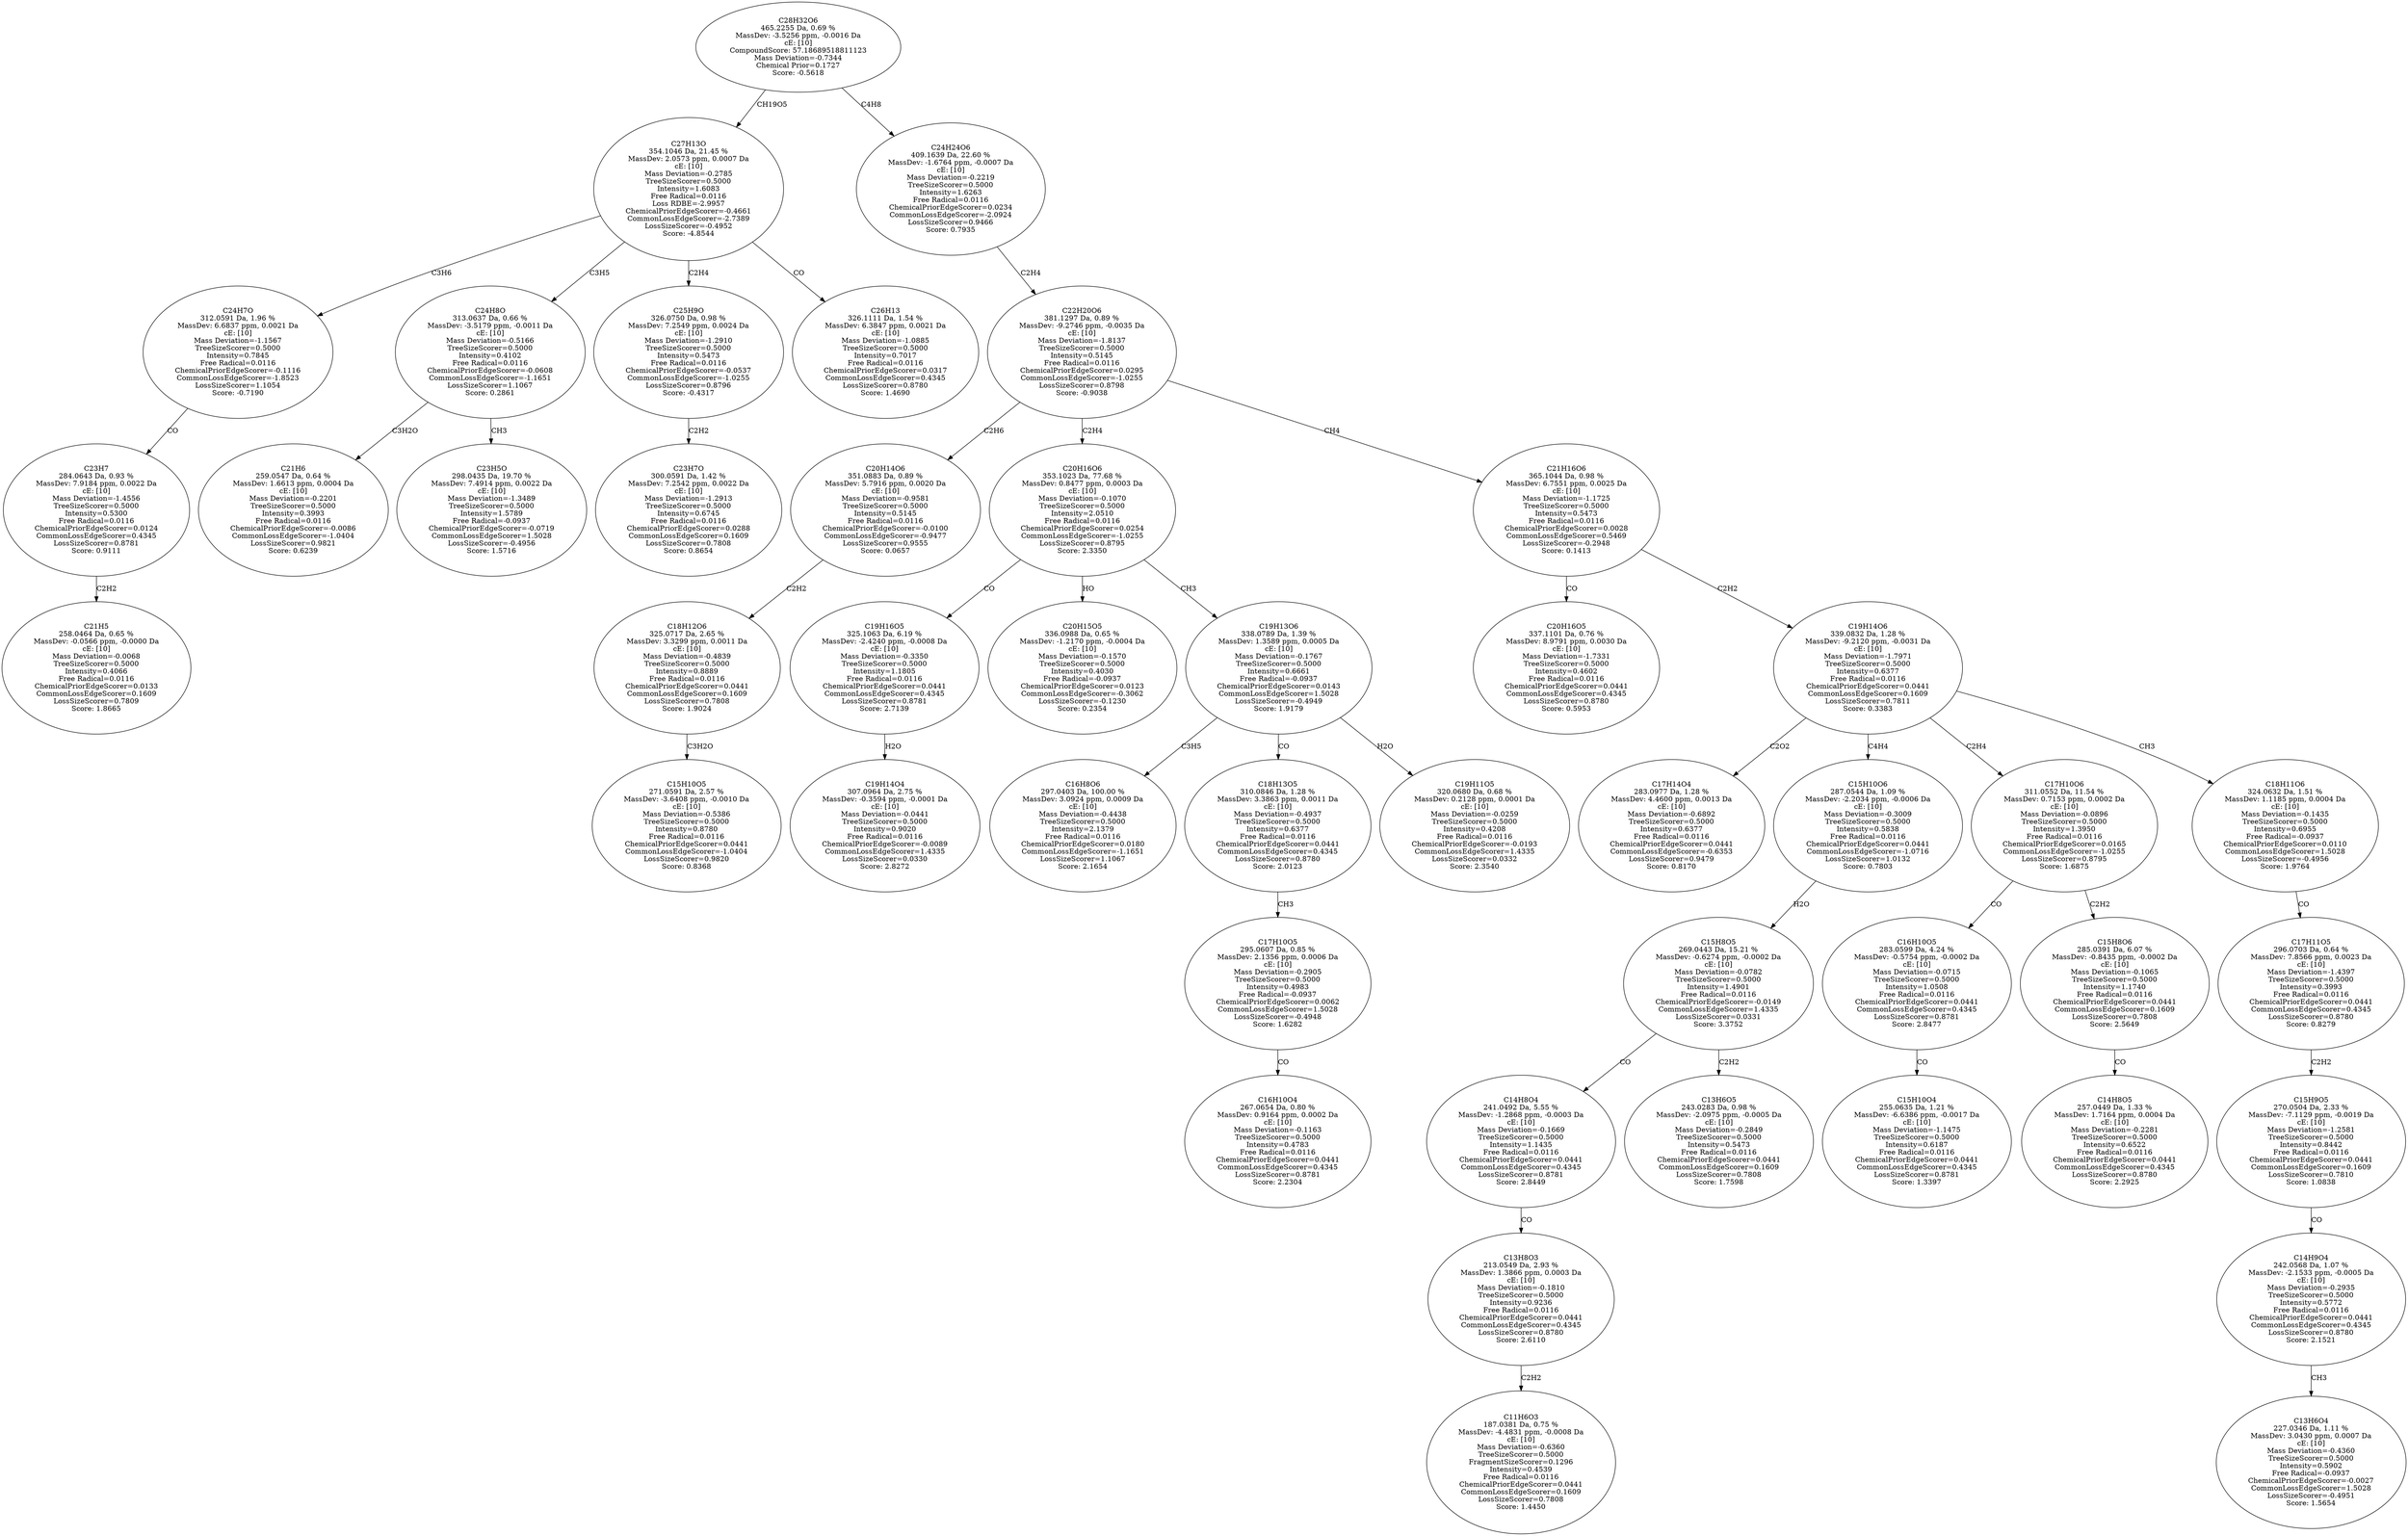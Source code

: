 strict digraph {
v1 [label="C21H5\n258.0464 Da, 0.65 %\nMassDev: -0.0566 ppm, -0.0000 Da\ncE: [10]\nMass Deviation=-0.0068\nTreeSizeScorer=0.5000\nIntensity=0.4066\nFree Radical=0.0116\nChemicalPriorEdgeScorer=0.0133\nCommonLossEdgeScorer=0.1609\nLossSizeScorer=0.7809\nScore: 1.8665"];
v2 [label="C23H7\n284.0643 Da, 0.93 %\nMassDev: 7.9184 ppm, 0.0022 Da\ncE: [10]\nMass Deviation=-1.4556\nTreeSizeScorer=0.5000\nIntensity=0.5300\nFree Radical=0.0116\nChemicalPriorEdgeScorer=0.0124\nCommonLossEdgeScorer=0.4345\nLossSizeScorer=0.8781\nScore: 0.9111"];
v3 [label="C24H7O\n312.0591 Da, 1.96 %\nMassDev: 6.6837 ppm, 0.0021 Da\ncE: [10]\nMass Deviation=-1.1567\nTreeSizeScorer=0.5000\nIntensity=0.7845\nFree Radical=0.0116\nChemicalPriorEdgeScorer=-0.1116\nCommonLossEdgeScorer=-1.8523\nLossSizeScorer=1.1054\nScore: -0.7190"];
v4 [label="C21H6\n259.0547 Da, 0.64 %\nMassDev: 1.6613 ppm, 0.0004 Da\ncE: [10]\nMass Deviation=-0.2201\nTreeSizeScorer=0.5000\nIntensity=0.3993\nFree Radical=0.0116\nChemicalPriorEdgeScorer=-0.0086\nCommonLossEdgeScorer=-1.0404\nLossSizeScorer=0.9821\nScore: 0.6239"];
v5 [label="C23H5O\n298.0435 Da, 19.70 %\nMassDev: 7.4914 ppm, 0.0022 Da\ncE: [10]\nMass Deviation=-1.3489\nTreeSizeScorer=0.5000\nIntensity=1.5789\nFree Radical=-0.0937\nChemicalPriorEdgeScorer=-0.0719\nCommonLossEdgeScorer=1.5028\nLossSizeScorer=-0.4956\nScore: 1.5716"];
v6 [label="C24H8O\n313.0637 Da, 0.66 %\nMassDev: -3.5179 ppm, -0.0011 Da\ncE: [10]\nMass Deviation=-0.5166\nTreeSizeScorer=0.5000\nIntensity=0.4102\nFree Radical=0.0116\nChemicalPriorEdgeScorer=-0.0608\nCommonLossEdgeScorer=-1.1651\nLossSizeScorer=1.1067\nScore: 0.2861"];
v7 [label="C23H7O\n300.0591 Da, 1.42 %\nMassDev: 7.2542 ppm, 0.0022 Da\ncE: [10]\nMass Deviation=-1.2913\nTreeSizeScorer=0.5000\nIntensity=0.6745\nFree Radical=0.0116\nChemicalPriorEdgeScorer=0.0288\nCommonLossEdgeScorer=0.1609\nLossSizeScorer=0.7808\nScore: 0.8654"];
v8 [label="C25H9O\n326.0750 Da, 0.98 %\nMassDev: 7.2549 ppm, 0.0024 Da\ncE: [10]\nMass Deviation=-1.2910\nTreeSizeScorer=0.5000\nIntensity=0.5473\nFree Radical=0.0116\nChemicalPriorEdgeScorer=-0.0537\nCommonLossEdgeScorer=-1.0255\nLossSizeScorer=0.8796\nScore: -0.4317"];
v9 [label="C26H13\n326.1111 Da, 1.54 %\nMassDev: 6.3847 ppm, 0.0021 Da\ncE: [10]\nMass Deviation=-1.0885\nTreeSizeScorer=0.5000\nIntensity=0.7017\nFree Radical=0.0116\nChemicalPriorEdgeScorer=0.0317\nCommonLossEdgeScorer=0.4345\nLossSizeScorer=0.8780\nScore: 1.4690"];
v10 [label="C27H13O\n354.1046 Da, 21.45 %\nMassDev: 2.0573 ppm, 0.0007 Da\ncE: [10]\nMass Deviation=-0.2785\nTreeSizeScorer=0.5000\nIntensity=1.6083\nFree Radical=0.0116\nLoss RDBE=-2.9957\nChemicalPriorEdgeScorer=-0.4661\nCommonLossEdgeScorer=-2.7389\nLossSizeScorer=-0.4952\nScore: -4.8544"];
v11 [label="C15H10O5\n271.0591 Da, 2.57 %\nMassDev: -3.6408 ppm, -0.0010 Da\ncE: [10]\nMass Deviation=-0.5386\nTreeSizeScorer=0.5000\nIntensity=0.8780\nFree Radical=0.0116\nChemicalPriorEdgeScorer=0.0441\nCommonLossEdgeScorer=-1.0404\nLossSizeScorer=0.9820\nScore: 0.8368"];
v12 [label="C18H12O6\n325.0717 Da, 2.65 %\nMassDev: 3.3299 ppm, 0.0011 Da\ncE: [10]\nMass Deviation=-0.4839\nTreeSizeScorer=0.5000\nIntensity=0.8889\nFree Radical=0.0116\nChemicalPriorEdgeScorer=0.0441\nCommonLossEdgeScorer=0.1609\nLossSizeScorer=0.7808\nScore: 1.9024"];
v13 [label="C20H14O6\n351.0883 Da, 0.89 %\nMassDev: 5.7916 ppm, 0.0020 Da\ncE: [10]\nMass Deviation=-0.9581\nTreeSizeScorer=0.5000\nIntensity=0.5145\nFree Radical=0.0116\nChemicalPriorEdgeScorer=-0.0100\nCommonLossEdgeScorer=-0.9477\nLossSizeScorer=0.9555\nScore: 0.0657"];
v14 [label="C19H14O4\n307.0964 Da, 2.75 %\nMassDev: -0.3594 ppm, -0.0001 Da\ncE: [10]\nMass Deviation=-0.0441\nTreeSizeScorer=0.5000\nIntensity=0.9020\nFree Radical=0.0116\nChemicalPriorEdgeScorer=-0.0089\nCommonLossEdgeScorer=1.4335\nLossSizeScorer=0.0330\nScore: 2.8272"];
v15 [label="C19H16O5\n325.1063 Da, 6.19 %\nMassDev: -2.4240 ppm, -0.0008 Da\ncE: [10]\nMass Deviation=-0.3350\nTreeSizeScorer=0.5000\nIntensity=1.1805\nFree Radical=0.0116\nChemicalPriorEdgeScorer=0.0441\nCommonLossEdgeScorer=0.4345\nLossSizeScorer=0.8781\nScore: 2.7139"];
v16 [label="C20H15O5\n336.0988 Da, 0.65 %\nMassDev: -1.2170 ppm, -0.0004 Da\ncE: [10]\nMass Deviation=-0.1570\nTreeSizeScorer=0.5000\nIntensity=0.4030\nFree Radical=-0.0937\nChemicalPriorEdgeScorer=0.0123\nCommonLossEdgeScorer=-0.3062\nLossSizeScorer=-0.1230\nScore: 0.2354"];
v17 [label="C16H8O6\n297.0403 Da, 100.00 %\nMassDev: 3.0924 ppm, 0.0009 Da\ncE: [10]\nMass Deviation=-0.4438\nTreeSizeScorer=0.5000\nIntensity=2.1379\nFree Radical=0.0116\nChemicalPriorEdgeScorer=0.0180\nCommonLossEdgeScorer=-1.1651\nLossSizeScorer=1.1067\nScore: 2.1654"];
v18 [label="C16H10O4\n267.0654 Da, 0.80 %\nMassDev: 0.9164 ppm, 0.0002 Da\ncE: [10]\nMass Deviation=-0.1163\nTreeSizeScorer=0.5000\nIntensity=0.4783\nFree Radical=0.0116\nChemicalPriorEdgeScorer=0.0441\nCommonLossEdgeScorer=0.4345\nLossSizeScorer=0.8781\nScore: 2.2304"];
v19 [label="C17H10O5\n295.0607 Da, 0.85 %\nMassDev: 2.1356 ppm, 0.0006 Da\ncE: [10]\nMass Deviation=-0.2905\nTreeSizeScorer=0.5000\nIntensity=0.4983\nFree Radical=-0.0937\nChemicalPriorEdgeScorer=0.0062\nCommonLossEdgeScorer=1.5028\nLossSizeScorer=-0.4948\nScore: 1.6282"];
v20 [label="C18H13O5\n310.0846 Da, 1.28 %\nMassDev: 3.3863 ppm, 0.0011 Da\ncE: [10]\nMass Deviation=-0.4937\nTreeSizeScorer=0.5000\nIntensity=0.6377\nFree Radical=0.0116\nChemicalPriorEdgeScorer=0.0441\nCommonLossEdgeScorer=0.4345\nLossSizeScorer=0.8780\nScore: 2.0123"];
v21 [label="C19H11O5\n320.0680 Da, 0.68 %\nMassDev: 0.2128 ppm, 0.0001 Da\ncE: [10]\nMass Deviation=-0.0259\nTreeSizeScorer=0.5000\nIntensity=0.4208\nFree Radical=0.0116\nChemicalPriorEdgeScorer=-0.0193\nCommonLossEdgeScorer=1.4335\nLossSizeScorer=0.0332\nScore: 2.3540"];
v22 [label="C19H13O6\n338.0789 Da, 1.39 %\nMassDev: 1.3589 ppm, 0.0005 Da\ncE: [10]\nMass Deviation=-0.1767\nTreeSizeScorer=0.5000\nIntensity=0.6661\nFree Radical=-0.0937\nChemicalPriorEdgeScorer=0.0143\nCommonLossEdgeScorer=1.5028\nLossSizeScorer=-0.4949\nScore: 1.9179"];
v23 [label="C20H16O6\n353.1023 Da, 77.68 %\nMassDev: 0.8477 ppm, 0.0003 Da\ncE: [10]\nMass Deviation=-0.1070\nTreeSizeScorer=0.5000\nIntensity=2.0510\nFree Radical=0.0116\nChemicalPriorEdgeScorer=0.0254\nCommonLossEdgeScorer=-1.0255\nLossSizeScorer=0.8795\nScore: 2.3350"];
v24 [label="C20H16O5\n337.1101 Da, 0.76 %\nMassDev: 8.9791 ppm, 0.0030 Da\ncE: [10]\nMass Deviation=-1.7331\nTreeSizeScorer=0.5000\nIntensity=0.4602\nFree Radical=0.0116\nChemicalPriorEdgeScorer=0.0441\nCommonLossEdgeScorer=0.4345\nLossSizeScorer=0.8780\nScore: 0.5953"];
v25 [label="C17H14O4\n283.0977 Da, 1.28 %\nMassDev: 4.4600 ppm, 0.0013 Da\ncE: [10]\nMass Deviation=-0.6892\nTreeSizeScorer=0.5000\nIntensity=0.6377\nFree Radical=0.0116\nChemicalPriorEdgeScorer=0.0441\nCommonLossEdgeScorer=-0.6353\nLossSizeScorer=0.9479\nScore: 0.8170"];
v26 [label="C11H6O3\n187.0381 Da, 0.75 %\nMassDev: -4.4831 ppm, -0.0008 Da\ncE: [10]\nMass Deviation=-0.6360\nTreeSizeScorer=0.5000\nFragmentSizeScorer=0.1296\nIntensity=0.4539\nFree Radical=0.0116\nChemicalPriorEdgeScorer=0.0441\nCommonLossEdgeScorer=0.1609\nLossSizeScorer=0.7808\nScore: 1.4450"];
v27 [label="C13H8O3\n213.0549 Da, 2.93 %\nMassDev: 1.3866 ppm, 0.0003 Da\ncE: [10]\nMass Deviation=-0.1810\nTreeSizeScorer=0.5000\nIntensity=0.9236\nFree Radical=0.0116\nChemicalPriorEdgeScorer=0.0441\nCommonLossEdgeScorer=0.4345\nLossSizeScorer=0.8780\nScore: 2.6110"];
v28 [label="C14H8O4\n241.0492 Da, 5.55 %\nMassDev: -1.2868 ppm, -0.0003 Da\ncE: [10]\nMass Deviation=-0.1669\nTreeSizeScorer=0.5000\nIntensity=1.1435\nFree Radical=0.0116\nChemicalPriorEdgeScorer=0.0441\nCommonLossEdgeScorer=0.4345\nLossSizeScorer=0.8781\nScore: 2.8449"];
v29 [label="C13H6O5\n243.0283 Da, 0.98 %\nMassDev: -2.0975 ppm, -0.0005 Da\ncE: [10]\nMass Deviation=-0.2849\nTreeSizeScorer=0.5000\nIntensity=0.5473\nFree Radical=0.0116\nChemicalPriorEdgeScorer=0.0441\nCommonLossEdgeScorer=0.1609\nLossSizeScorer=0.7808\nScore: 1.7598"];
v30 [label="C15H8O5\n269.0443 Da, 15.21 %\nMassDev: -0.6274 ppm, -0.0002 Da\ncE: [10]\nMass Deviation=-0.0782\nTreeSizeScorer=0.5000\nIntensity=1.4901\nFree Radical=0.0116\nChemicalPriorEdgeScorer=-0.0149\nCommonLossEdgeScorer=1.4335\nLossSizeScorer=0.0331\nScore: 3.3752"];
v31 [label="C15H10O6\n287.0544 Da, 1.09 %\nMassDev: -2.2034 ppm, -0.0006 Da\ncE: [10]\nMass Deviation=-0.3009\nTreeSizeScorer=0.5000\nIntensity=0.5838\nFree Radical=0.0116\nChemicalPriorEdgeScorer=0.0441\nCommonLossEdgeScorer=-1.0716\nLossSizeScorer=1.0132\nScore: 0.7803"];
v32 [label="C15H10O4\n255.0635 Da, 1.21 %\nMassDev: -6.6386 ppm, -0.0017 Da\ncE: [10]\nMass Deviation=-1.1475\nTreeSizeScorer=0.5000\nIntensity=0.6187\nFree Radical=0.0116\nChemicalPriorEdgeScorer=0.0441\nCommonLossEdgeScorer=0.4345\nLossSizeScorer=0.8781\nScore: 1.3397"];
v33 [label="C16H10O5\n283.0599 Da, 4.24 %\nMassDev: -0.5754 ppm, -0.0002 Da\ncE: [10]\nMass Deviation=-0.0715\nTreeSizeScorer=0.5000\nIntensity=1.0508\nFree Radical=0.0116\nChemicalPriorEdgeScorer=0.0441\nCommonLossEdgeScorer=0.4345\nLossSizeScorer=0.8781\nScore: 2.8477"];
v34 [label="C14H8O5\n257.0449 Da, 1.33 %\nMassDev: 1.7164 ppm, 0.0004 Da\ncE: [10]\nMass Deviation=-0.2281\nTreeSizeScorer=0.5000\nIntensity=0.6522\nFree Radical=0.0116\nChemicalPriorEdgeScorer=0.0441\nCommonLossEdgeScorer=0.4345\nLossSizeScorer=0.8780\nScore: 2.2925"];
v35 [label="C15H8O6\n285.0391 Da, 6.07 %\nMassDev: -0.8435 ppm, -0.0002 Da\ncE: [10]\nMass Deviation=-0.1065\nTreeSizeScorer=0.5000\nIntensity=1.1740\nFree Radical=0.0116\nChemicalPriorEdgeScorer=0.0441\nCommonLossEdgeScorer=0.1609\nLossSizeScorer=0.7808\nScore: 2.5649"];
v36 [label="C17H10O6\n311.0552 Da, 11.54 %\nMassDev: 0.7153 ppm, 0.0002 Da\ncE: [10]\nMass Deviation=-0.0896\nTreeSizeScorer=0.5000\nIntensity=1.3950\nFree Radical=0.0116\nChemicalPriorEdgeScorer=0.0165\nCommonLossEdgeScorer=-1.0255\nLossSizeScorer=0.8795\nScore: 1.6875"];
v37 [label="C13H6O4\n227.0346 Da, 1.11 %\nMassDev: 3.0430 ppm, 0.0007 Da\ncE: [10]\nMass Deviation=-0.4360\nTreeSizeScorer=0.5000\nIntensity=0.5902\nFree Radical=-0.0937\nChemicalPriorEdgeScorer=-0.0027\nCommonLossEdgeScorer=1.5028\nLossSizeScorer=-0.4951\nScore: 1.5654"];
v38 [label="C14H9O4\n242.0568 Da, 1.07 %\nMassDev: -2.1533 ppm, -0.0005 Da\ncE: [10]\nMass Deviation=-0.2935\nTreeSizeScorer=0.5000\nIntensity=0.5772\nFree Radical=0.0116\nChemicalPriorEdgeScorer=0.0441\nCommonLossEdgeScorer=0.4345\nLossSizeScorer=0.8780\nScore: 2.1521"];
v39 [label="C15H9O5\n270.0504 Da, 2.33 %\nMassDev: -7.1129 ppm, -0.0019 Da\ncE: [10]\nMass Deviation=-1.2581\nTreeSizeScorer=0.5000\nIntensity=0.8442\nFree Radical=0.0116\nChemicalPriorEdgeScorer=0.0441\nCommonLossEdgeScorer=0.1609\nLossSizeScorer=0.7810\nScore: 1.0838"];
v40 [label="C17H11O5\n296.0703 Da, 0.64 %\nMassDev: 7.8566 ppm, 0.0023 Da\ncE: [10]\nMass Deviation=-1.4397\nTreeSizeScorer=0.5000\nIntensity=0.3993\nFree Radical=0.0116\nChemicalPriorEdgeScorer=0.0441\nCommonLossEdgeScorer=0.4345\nLossSizeScorer=0.8780\nScore: 0.8279"];
v41 [label="C18H11O6\n324.0632 Da, 1.51 %\nMassDev: 1.1185 ppm, 0.0004 Da\ncE: [10]\nMass Deviation=-0.1435\nTreeSizeScorer=0.5000\nIntensity=0.6955\nFree Radical=-0.0937\nChemicalPriorEdgeScorer=0.0110\nCommonLossEdgeScorer=1.5028\nLossSizeScorer=-0.4956\nScore: 1.9764"];
v42 [label="C19H14O6\n339.0832 Da, 1.28 %\nMassDev: -9.2120 ppm, -0.0031 Da\ncE: [10]\nMass Deviation=-1.7971\nTreeSizeScorer=0.5000\nIntensity=0.6377\nFree Radical=0.0116\nChemicalPriorEdgeScorer=0.0441\nCommonLossEdgeScorer=0.1609\nLossSizeScorer=0.7811\nScore: 0.3383"];
v43 [label="C21H16O6\n365.1044 Da, 0.98 %\nMassDev: 6.7551 ppm, 0.0025 Da\ncE: [10]\nMass Deviation=-1.1725\nTreeSizeScorer=0.5000\nIntensity=0.5473\nFree Radical=0.0116\nChemicalPriorEdgeScorer=0.0028\nCommonLossEdgeScorer=0.5469\nLossSizeScorer=-0.2948\nScore: 0.1413"];
v44 [label="C22H20O6\n381.1297 Da, 0.89 %\nMassDev: -9.2746 ppm, -0.0035 Da\ncE: [10]\nMass Deviation=-1.8137\nTreeSizeScorer=0.5000\nIntensity=0.5145\nFree Radical=0.0116\nChemicalPriorEdgeScorer=0.0295\nCommonLossEdgeScorer=-1.0255\nLossSizeScorer=0.8798\nScore: -0.9038"];
v45 [label="C24H24O6\n409.1639 Da, 22.60 %\nMassDev: -1.6764 ppm, -0.0007 Da\ncE: [10]\nMass Deviation=-0.2219\nTreeSizeScorer=0.5000\nIntensity=1.6263\nFree Radical=0.0116\nChemicalPriorEdgeScorer=0.0234\nCommonLossEdgeScorer=-2.0924\nLossSizeScorer=0.9466\nScore: 0.7935"];
v46 [label="C28H32O6\n465.2255 Da, 0.69 %\nMassDev: -3.5256 ppm, -0.0016 Da\ncE: [10]\nCompoundScore: 57.18689518811123\nMass Deviation=-0.7344\nChemical Prior=0.1727\nScore: -0.5618"];
v2 -> v1 [label="C2H2"];
v3 -> v2 [label="CO"];
v10 -> v3 [label="C3H6"];
v6 -> v4 [label="C3H2O"];
v6 -> v5 [label="CH3"];
v10 -> v6 [label="C3H5"];
v8 -> v7 [label="C2H2"];
v10 -> v8 [label="C2H4"];
v10 -> v9 [label="CO"];
v46 -> v10 [label="CH19O5"];
v12 -> v11 [label="C3H2O"];
v13 -> v12 [label="C2H2"];
v44 -> v13 [label="C2H6"];
v15 -> v14 [label="H2O"];
v23 -> v15 [label="CO"];
v23 -> v16 [label="HO"];
v22 -> v17 [label="C3H5"];
v19 -> v18 [label="CO"];
v20 -> v19 [label="CH3"];
v22 -> v20 [label="CO"];
v22 -> v21 [label="H2O"];
v23 -> v22 [label="CH3"];
v44 -> v23 [label="C2H4"];
v43 -> v24 [label="CO"];
v42 -> v25 [label="C2O2"];
v27 -> v26 [label="C2H2"];
v28 -> v27 [label="CO"];
v30 -> v28 [label="CO"];
v30 -> v29 [label="C2H2"];
v31 -> v30 [label="H2O"];
v42 -> v31 [label="C4H4"];
v33 -> v32 [label="CO"];
v36 -> v33 [label="CO"];
v35 -> v34 [label="CO"];
v36 -> v35 [label="C2H2"];
v42 -> v36 [label="C2H4"];
v38 -> v37 [label="CH3"];
v39 -> v38 [label="CO"];
v40 -> v39 [label="C2H2"];
v41 -> v40 [label="CO"];
v42 -> v41 [label="CH3"];
v43 -> v42 [label="C2H2"];
v44 -> v43 [label="CH4"];
v45 -> v44 [label="C2H4"];
v46 -> v45 [label="C4H8"];
}